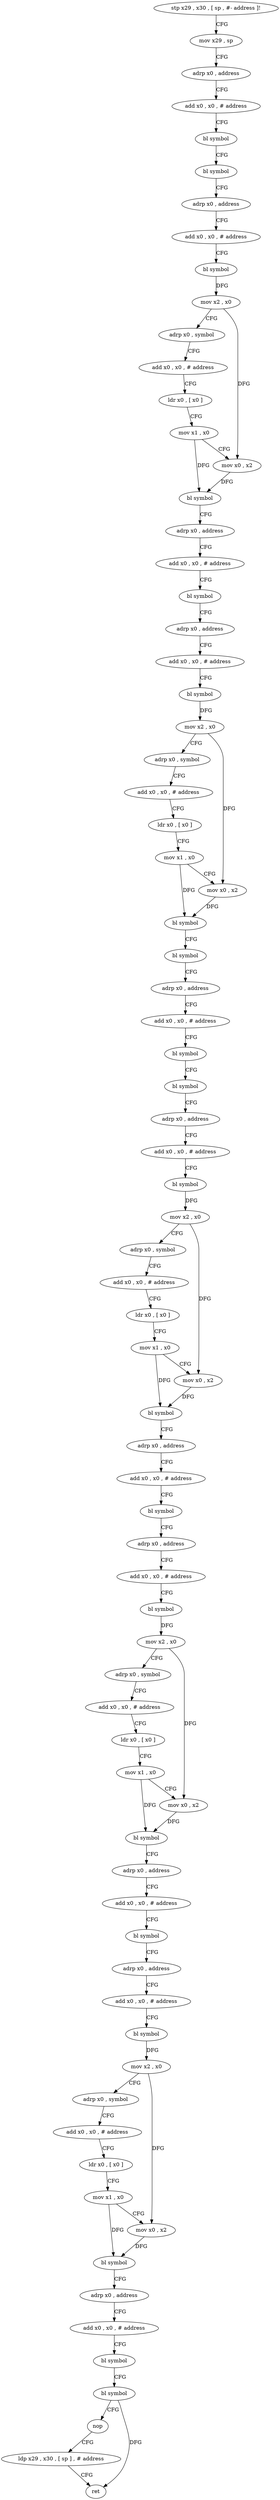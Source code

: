 digraph "func" {
"4219944" [label = "stp x29 , x30 , [ sp , #- address ]!" ]
"4219948" [label = "mov x29 , sp" ]
"4219952" [label = "adrp x0 , address" ]
"4219956" [label = "add x0 , x0 , # address" ]
"4219960" [label = "bl symbol" ]
"4219964" [label = "bl symbol" ]
"4219968" [label = "adrp x0 , address" ]
"4219972" [label = "add x0 , x0 , # address" ]
"4219976" [label = "bl symbol" ]
"4219980" [label = "mov x2 , x0" ]
"4219984" [label = "adrp x0 , symbol" ]
"4219988" [label = "add x0 , x0 , # address" ]
"4219992" [label = "ldr x0 , [ x0 ]" ]
"4219996" [label = "mov x1 , x0" ]
"4220000" [label = "mov x0 , x2" ]
"4220004" [label = "bl symbol" ]
"4220008" [label = "adrp x0 , address" ]
"4220012" [label = "add x0 , x0 , # address" ]
"4220016" [label = "bl symbol" ]
"4220020" [label = "adrp x0 , address" ]
"4220024" [label = "add x0 , x0 , # address" ]
"4220028" [label = "bl symbol" ]
"4220032" [label = "mov x2 , x0" ]
"4220036" [label = "adrp x0 , symbol" ]
"4220040" [label = "add x0 , x0 , # address" ]
"4220044" [label = "ldr x0 , [ x0 ]" ]
"4220048" [label = "mov x1 , x0" ]
"4220052" [label = "mov x0 , x2" ]
"4220056" [label = "bl symbol" ]
"4220060" [label = "bl symbol" ]
"4220064" [label = "adrp x0 , address" ]
"4220068" [label = "add x0 , x0 , # address" ]
"4220072" [label = "bl symbol" ]
"4220076" [label = "bl symbol" ]
"4220080" [label = "adrp x0 , address" ]
"4220084" [label = "add x0 , x0 , # address" ]
"4220088" [label = "bl symbol" ]
"4220092" [label = "mov x2 , x0" ]
"4220096" [label = "adrp x0 , symbol" ]
"4220100" [label = "add x0 , x0 , # address" ]
"4220104" [label = "ldr x0 , [ x0 ]" ]
"4220108" [label = "mov x1 , x0" ]
"4220112" [label = "mov x0 , x2" ]
"4220116" [label = "bl symbol" ]
"4220120" [label = "adrp x0 , address" ]
"4220124" [label = "add x0 , x0 , # address" ]
"4220128" [label = "bl symbol" ]
"4220132" [label = "adrp x0 , address" ]
"4220136" [label = "add x0 , x0 , # address" ]
"4220140" [label = "bl symbol" ]
"4220144" [label = "mov x2 , x0" ]
"4220148" [label = "adrp x0 , symbol" ]
"4220152" [label = "add x0 , x0 , # address" ]
"4220156" [label = "ldr x0 , [ x0 ]" ]
"4220160" [label = "mov x1 , x0" ]
"4220164" [label = "mov x0 , x2" ]
"4220168" [label = "bl symbol" ]
"4220172" [label = "adrp x0 , address" ]
"4220176" [label = "add x0 , x0 , # address" ]
"4220180" [label = "bl symbol" ]
"4220184" [label = "adrp x0 , address" ]
"4220188" [label = "add x0 , x0 , # address" ]
"4220192" [label = "bl symbol" ]
"4220196" [label = "mov x2 , x0" ]
"4220200" [label = "adrp x0 , symbol" ]
"4220204" [label = "add x0 , x0 , # address" ]
"4220208" [label = "ldr x0 , [ x0 ]" ]
"4220212" [label = "mov x1 , x0" ]
"4220216" [label = "mov x0 , x2" ]
"4220220" [label = "bl symbol" ]
"4220224" [label = "adrp x0 , address" ]
"4220228" [label = "add x0 , x0 , # address" ]
"4220232" [label = "bl symbol" ]
"4220236" [label = "bl symbol" ]
"4220240" [label = "nop" ]
"4220244" [label = "ldp x29 , x30 , [ sp ] , # address" ]
"4220248" [label = "ret" ]
"4219944" -> "4219948" [ label = "CFG" ]
"4219948" -> "4219952" [ label = "CFG" ]
"4219952" -> "4219956" [ label = "CFG" ]
"4219956" -> "4219960" [ label = "CFG" ]
"4219960" -> "4219964" [ label = "CFG" ]
"4219964" -> "4219968" [ label = "CFG" ]
"4219968" -> "4219972" [ label = "CFG" ]
"4219972" -> "4219976" [ label = "CFG" ]
"4219976" -> "4219980" [ label = "DFG" ]
"4219980" -> "4219984" [ label = "CFG" ]
"4219980" -> "4220000" [ label = "DFG" ]
"4219984" -> "4219988" [ label = "CFG" ]
"4219988" -> "4219992" [ label = "CFG" ]
"4219992" -> "4219996" [ label = "CFG" ]
"4219996" -> "4220000" [ label = "CFG" ]
"4219996" -> "4220004" [ label = "DFG" ]
"4220000" -> "4220004" [ label = "DFG" ]
"4220004" -> "4220008" [ label = "CFG" ]
"4220008" -> "4220012" [ label = "CFG" ]
"4220012" -> "4220016" [ label = "CFG" ]
"4220016" -> "4220020" [ label = "CFG" ]
"4220020" -> "4220024" [ label = "CFG" ]
"4220024" -> "4220028" [ label = "CFG" ]
"4220028" -> "4220032" [ label = "DFG" ]
"4220032" -> "4220036" [ label = "CFG" ]
"4220032" -> "4220052" [ label = "DFG" ]
"4220036" -> "4220040" [ label = "CFG" ]
"4220040" -> "4220044" [ label = "CFG" ]
"4220044" -> "4220048" [ label = "CFG" ]
"4220048" -> "4220052" [ label = "CFG" ]
"4220048" -> "4220056" [ label = "DFG" ]
"4220052" -> "4220056" [ label = "DFG" ]
"4220056" -> "4220060" [ label = "CFG" ]
"4220060" -> "4220064" [ label = "CFG" ]
"4220064" -> "4220068" [ label = "CFG" ]
"4220068" -> "4220072" [ label = "CFG" ]
"4220072" -> "4220076" [ label = "CFG" ]
"4220076" -> "4220080" [ label = "CFG" ]
"4220080" -> "4220084" [ label = "CFG" ]
"4220084" -> "4220088" [ label = "CFG" ]
"4220088" -> "4220092" [ label = "DFG" ]
"4220092" -> "4220096" [ label = "CFG" ]
"4220092" -> "4220112" [ label = "DFG" ]
"4220096" -> "4220100" [ label = "CFG" ]
"4220100" -> "4220104" [ label = "CFG" ]
"4220104" -> "4220108" [ label = "CFG" ]
"4220108" -> "4220112" [ label = "CFG" ]
"4220108" -> "4220116" [ label = "DFG" ]
"4220112" -> "4220116" [ label = "DFG" ]
"4220116" -> "4220120" [ label = "CFG" ]
"4220120" -> "4220124" [ label = "CFG" ]
"4220124" -> "4220128" [ label = "CFG" ]
"4220128" -> "4220132" [ label = "CFG" ]
"4220132" -> "4220136" [ label = "CFG" ]
"4220136" -> "4220140" [ label = "CFG" ]
"4220140" -> "4220144" [ label = "DFG" ]
"4220144" -> "4220148" [ label = "CFG" ]
"4220144" -> "4220164" [ label = "DFG" ]
"4220148" -> "4220152" [ label = "CFG" ]
"4220152" -> "4220156" [ label = "CFG" ]
"4220156" -> "4220160" [ label = "CFG" ]
"4220160" -> "4220164" [ label = "CFG" ]
"4220160" -> "4220168" [ label = "DFG" ]
"4220164" -> "4220168" [ label = "DFG" ]
"4220168" -> "4220172" [ label = "CFG" ]
"4220172" -> "4220176" [ label = "CFG" ]
"4220176" -> "4220180" [ label = "CFG" ]
"4220180" -> "4220184" [ label = "CFG" ]
"4220184" -> "4220188" [ label = "CFG" ]
"4220188" -> "4220192" [ label = "CFG" ]
"4220192" -> "4220196" [ label = "DFG" ]
"4220196" -> "4220200" [ label = "CFG" ]
"4220196" -> "4220216" [ label = "DFG" ]
"4220200" -> "4220204" [ label = "CFG" ]
"4220204" -> "4220208" [ label = "CFG" ]
"4220208" -> "4220212" [ label = "CFG" ]
"4220212" -> "4220216" [ label = "CFG" ]
"4220212" -> "4220220" [ label = "DFG" ]
"4220216" -> "4220220" [ label = "DFG" ]
"4220220" -> "4220224" [ label = "CFG" ]
"4220224" -> "4220228" [ label = "CFG" ]
"4220228" -> "4220232" [ label = "CFG" ]
"4220232" -> "4220236" [ label = "CFG" ]
"4220236" -> "4220240" [ label = "CFG" ]
"4220236" -> "4220248" [ label = "DFG" ]
"4220240" -> "4220244" [ label = "CFG" ]
"4220244" -> "4220248" [ label = "CFG" ]
}
